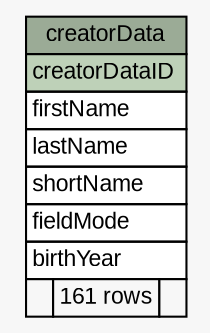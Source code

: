 // dot 2.26.3 on Windows 7 6.1
// SchemaSpy rev Unknown
digraph "creatorData" {
  graph [
    rankdir="RL"
    bgcolor="#f7f7f7"
    nodesep="0.18"
    ranksep="0.46"
    fontname="Arial"
    fontsize="11"
  ];
  node [
    fontname="Arial"
    fontsize="11"
    shape="plaintext"
  ];
  edge [
    arrowsize="0.8"
  ];
  "creatorData" [
    label=<
    <TABLE BORDER="0" CELLBORDER="1" CELLSPACING="0" BGCOLOR="#ffffff">
      <TR><TD COLSPAN="3" BGCOLOR="#9bab96" ALIGN="CENTER">creatorData</TD></TR>
      <TR><TD PORT="creatorDataID" COLSPAN="3" BGCOLOR="#bed1b8" ALIGN="LEFT">creatorDataID</TD></TR>
      <TR><TD PORT="firstName" COLSPAN="3" ALIGN="LEFT">firstName</TD></TR>
      <TR><TD PORT="lastName" COLSPAN="3" ALIGN="LEFT">lastName</TD></TR>
      <TR><TD PORT="shortName" COLSPAN="3" ALIGN="LEFT">shortName</TD></TR>
      <TR><TD PORT="fieldMode" COLSPAN="3" ALIGN="LEFT">fieldMode</TD></TR>
      <TR><TD PORT="birthYear" COLSPAN="3" ALIGN="LEFT">birthYear</TD></TR>
      <TR><TD ALIGN="LEFT" BGCOLOR="#f7f7f7">  </TD><TD ALIGN="RIGHT" BGCOLOR="#f7f7f7">161 rows</TD><TD ALIGN="RIGHT" BGCOLOR="#f7f7f7">  </TD></TR>
    </TABLE>>
    URL="tables/creatorData.html"
    tooltip="creatorData"
  ];
}
